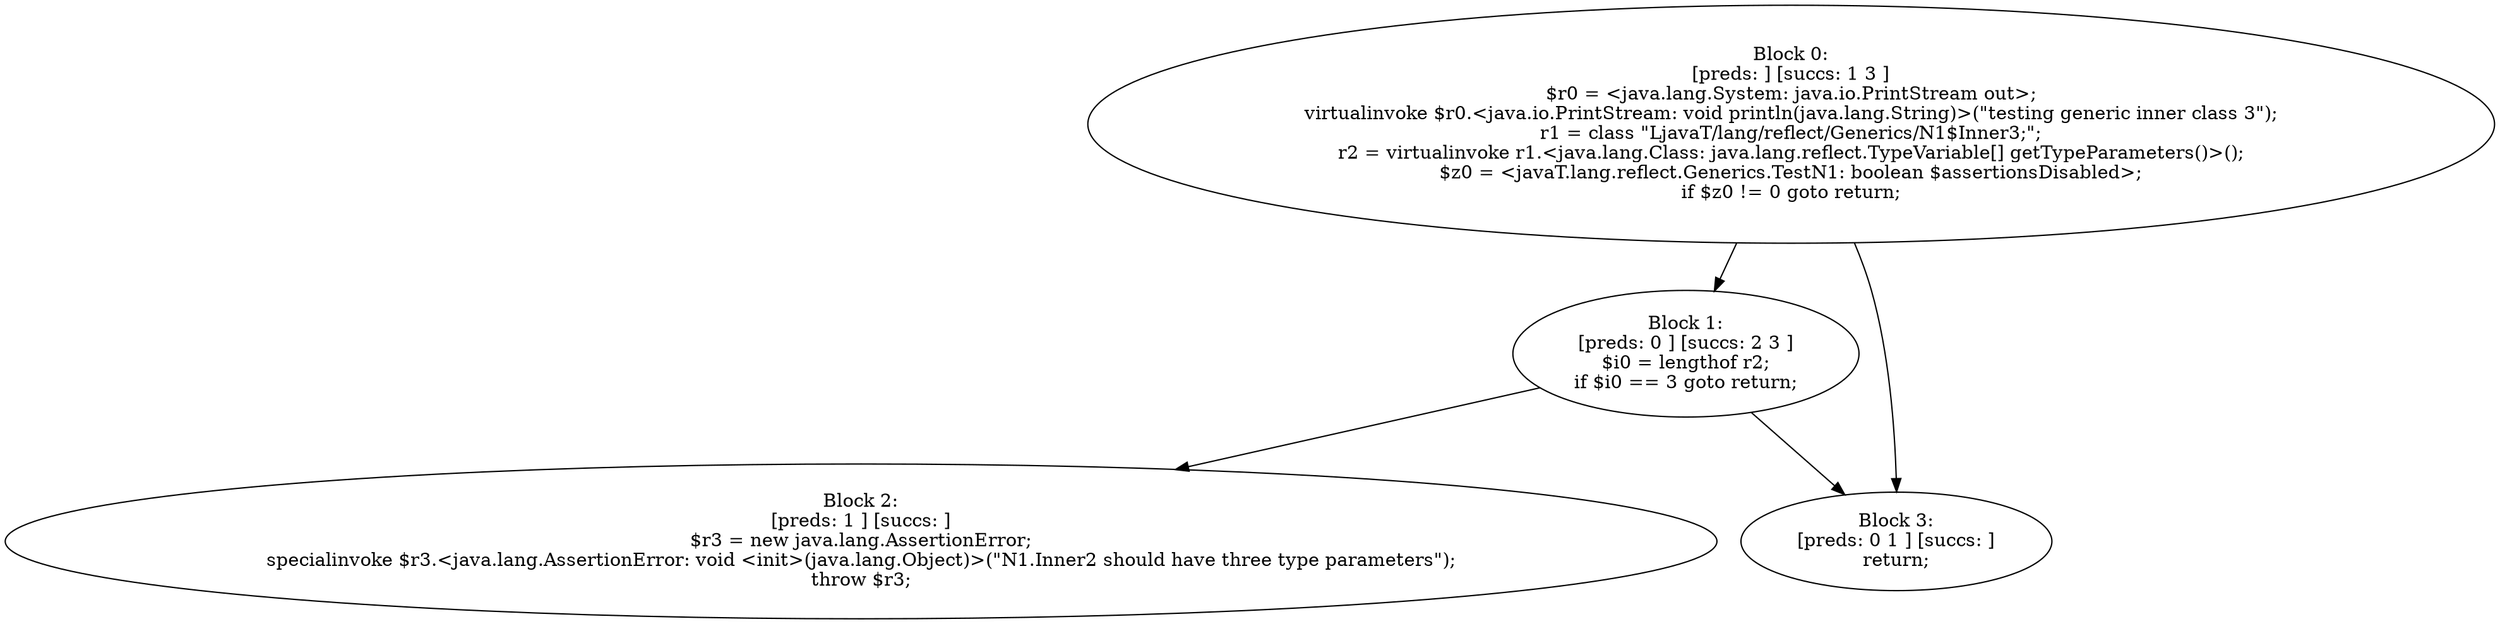 digraph "unitGraph" {
    "Block 0:
[preds: ] [succs: 1 3 ]
$r0 = <java.lang.System: java.io.PrintStream out>;
virtualinvoke $r0.<java.io.PrintStream: void println(java.lang.String)>(\"testing generic inner class 3\");
r1 = class \"LjavaT/lang/reflect/Generics/N1$Inner3;\";
r2 = virtualinvoke r1.<java.lang.Class: java.lang.reflect.TypeVariable[] getTypeParameters()>();
$z0 = <javaT.lang.reflect.Generics.TestN1: boolean $assertionsDisabled>;
if $z0 != 0 goto return;
"
    "Block 1:
[preds: 0 ] [succs: 2 3 ]
$i0 = lengthof r2;
if $i0 == 3 goto return;
"
    "Block 2:
[preds: 1 ] [succs: ]
$r3 = new java.lang.AssertionError;
specialinvoke $r3.<java.lang.AssertionError: void <init>(java.lang.Object)>(\"N1.Inner2 should have three type parameters\");
throw $r3;
"
    "Block 3:
[preds: 0 1 ] [succs: ]
return;
"
    "Block 0:
[preds: ] [succs: 1 3 ]
$r0 = <java.lang.System: java.io.PrintStream out>;
virtualinvoke $r0.<java.io.PrintStream: void println(java.lang.String)>(\"testing generic inner class 3\");
r1 = class \"LjavaT/lang/reflect/Generics/N1$Inner3;\";
r2 = virtualinvoke r1.<java.lang.Class: java.lang.reflect.TypeVariable[] getTypeParameters()>();
$z0 = <javaT.lang.reflect.Generics.TestN1: boolean $assertionsDisabled>;
if $z0 != 0 goto return;
"->"Block 1:
[preds: 0 ] [succs: 2 3 ]
$i0 = lengthof r2;
if $i0 == 3 goto return;
";
    "Block 0:
[preds: ] [succs: 1 3 ]
$r0 = <java.lang.System: java.io.PrintStream out>;
virtualinvoke $r0.<java.io.PrintStream: void println(java.lang.String)>(\"testing generic inner class 3\");
r1 = class \"LjavaT/lang/reflect/Generics/N1$Inner3;\";
r2 = virtualinvoke r1.<java.lang.Class: java.lang.reflect.TypeVariable[] getTypeParameters()>();
$z0 = <javaT.lang.reflect.Generics.TestN1: boolean $assertionsDisabled>;
if $z0 != 0 goto return;
"->"Block 3:
[preds: 0 1 ] [succs: ]
return;
";
    "Block 1:
[preds: 0 ] [succs: 2 3 ]
$i0 = lengthof r2;
if $i0 == 3 goto return;
"->"Block 2:
[preds: 1 ] [succs: ]
$r3 = new java.lang.AssertionError;
specialinvoke $r3.<java.lang.AssertionError: void <init>(java.lang.Object)>(\"N1.Inner2 should have three type parameters\");
throw $r3;
";
    "Block 1:
[preds: 0 ] [succs: 2 3 ]
$i0 = lengthof r2;
if $i0 == 3 goto return;
"->"Block 3:
[preds: 0 1 ] [succs: ]
return;
";
}

